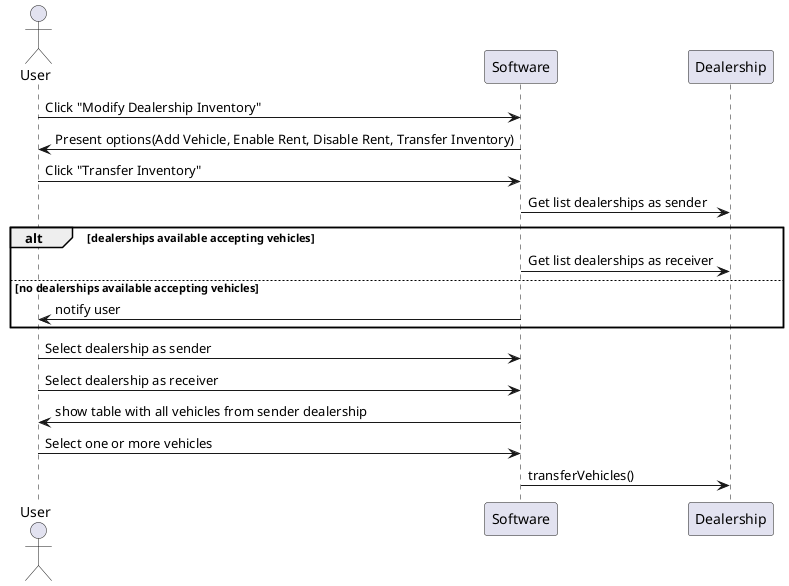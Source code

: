@startuml
'https://plantuml.com/sequence-diagram

actor User
participant "Software" as System
participant "Dealership" as Dealership


User -> System: Click "Modify Dealership Inventory"
System -> User: Present options(Add Vehicle, Enable Rent, Disable Rent, Transfer Inventory)
User -> System: Click "Transfer Inventory"
System -> Dealership: Get list dealerships as sender

alt dealerships available accepting vehicles
    System -> Dealership: Get list dealerships as receiver
else no dealerships available accepting vehicles
    System -> User: notify user
    end

User -> System: Select dealership as sender
User -> System: Select dealership as receiver

System -> User: show table with all vehicles from sender dealership
User -> System: Select one or more vehicles
System -> Dealership: transferVehicles()

@enduml